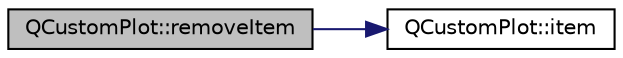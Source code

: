 digraph "QCustomPlot::removeItem"
{
  edge [fontname="Helvetica",fontsize="10",labelfontname="Helvetica",labelfontsize="10"];
  node [fontname="Helvetica",fontsize="10",shape=record];
  rankdir="LR";
  Node598 [label="QCustomPlot::removeItem",height=0.2,width=0.4,color="black", fillcolor="grey75", style="filled", fontcolor="black"];
  Node598 -> Node599 [color="midnightblue",fontsize="10",style="solid",fontname="Helvetica"];
  Node599 [label="QCustomPlot::item",height=0.2,width=0.4,color="black", fillcolor="white", style="filled",URL="$dd/d9b/class_q_custom_plot.html#a12eb2a283cf10a8a9176c01c0443e83e"];
}
